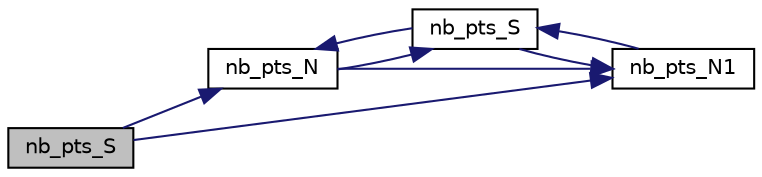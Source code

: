 digraph "nb_pts_S"
{
  edge [fontname="Helvetica",fontsize="10",labelfontname="Helvetica",labelfontsize="10"];
  node [fontname="Helvetica",fontsize="10",shape=record];
  rankdir="LR";
  Node9973 [label="nb_pts_S",height=0.2,width=0.4,color="black", fillcolor="grey75", style="filled", fontcolor="black"];
  Node9973 -> Node9974 [color="midnightblue",fontsize="10",style="solid",fontname="Helvetica"];
  Node9974 [label="nb_pts_N",height=0.2,width=0.4,color="black", fillcolor="white", style="filled",URL="$db/da0/lib_2foundations_2geometry_2orthogonal__points_8_c.html#a93e16898c27b1d1c0a6405a7b0615ba6"];
  Node9974 -> Node9975 [color="midnightblue",fontsize="10",style="solid",fontname="Helvetica"];
  Node9975 [label="nb_pts_S",height=0.2,width=0.4,color="black", fillcolor="white", style="filled",URL="$db/da0/lib_2foundations_2geometry_2orthogonal__points_8_c.html#a9bc3dec6e722644d182738102c3e04f3"];
  Node9975 -> Node9974 [color="midnightblue",fontsize="10",style="solid",fontname="Helvetica"];
  Node9975 -> Node9976 [color="midnightblue",fontsize="10",style="solid",fontname="Helvetica"];
  Node9976 [label="nb_pts_N1",height=0.2,width=0.4,color="black", fillcolor="white", style="filled",URL="$db/da0/lib_2foundations_2geometry_2orthogonal__points_8_c.html#ae0f2e1c76523db67b4ec9629ccc35bc6"];
  Node9976 -> Node9975 [color="midnightblue",fontsize="10",style="solid",fontname="Helvetica"];
  Node9974 -> Node9976 [color="midnightblue",fontsize="10",style="solid",fontname="Helvetica"];
  Node9973 -> Node9976 [color="midnightblue",fontsize="10",style="solid",fontname="Helvetica"];
}
